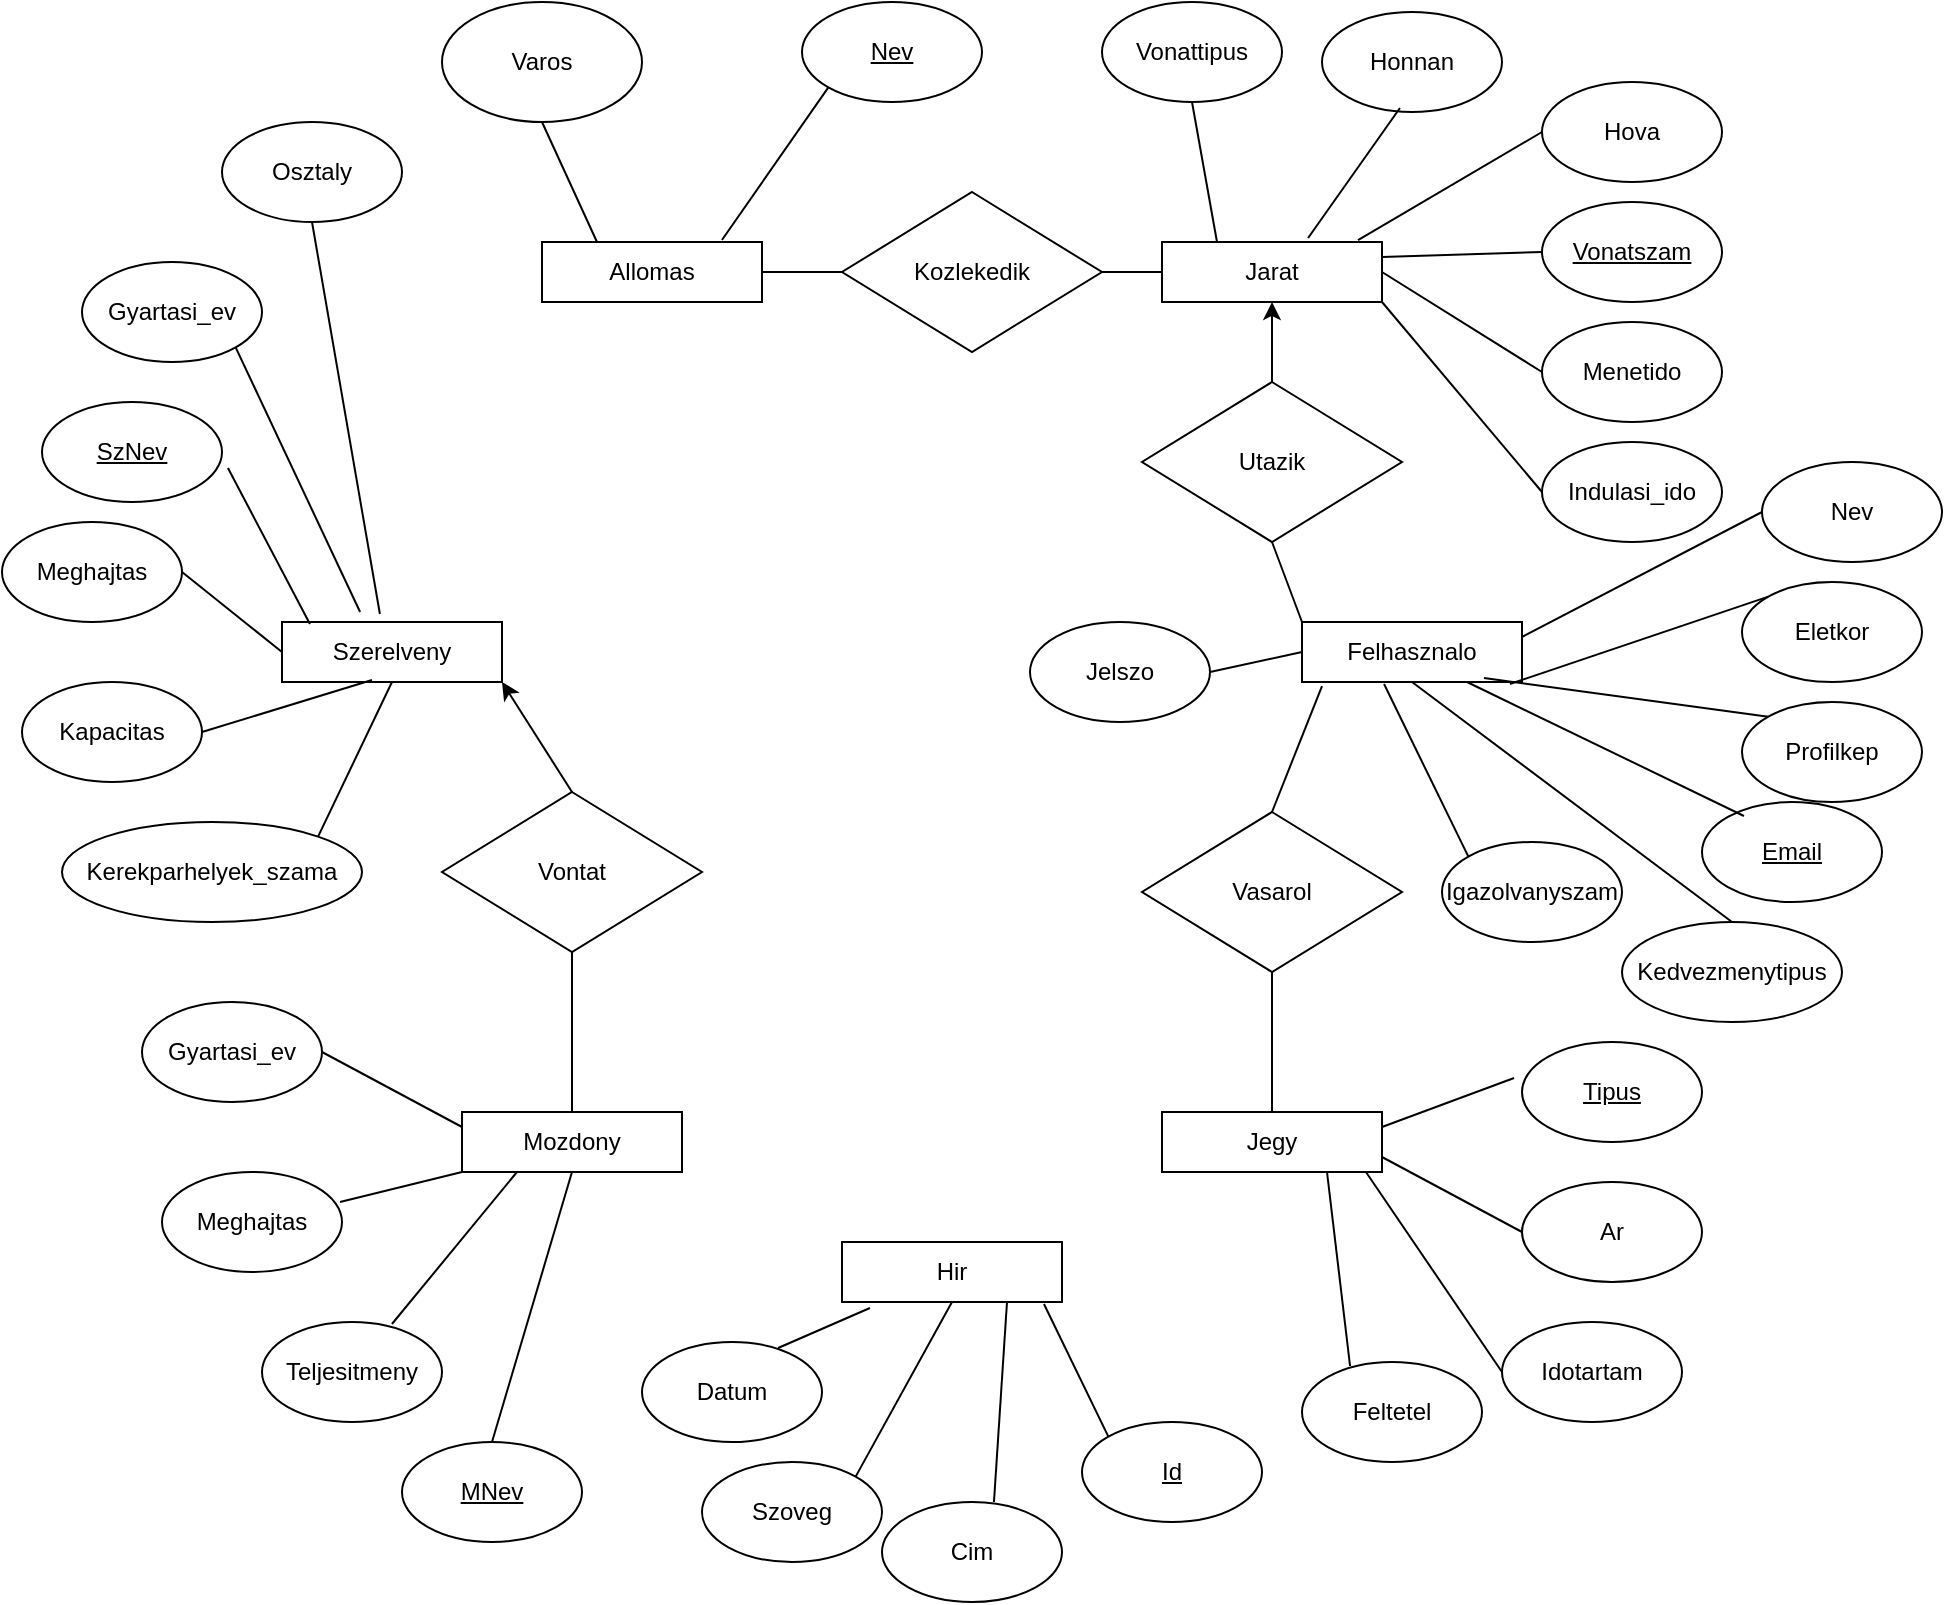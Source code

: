 <mxfile version="22.1.2" type="device">
  <diagram name="1 oldal" id="36wSKTNMPmUcTjD_YmkS">
    <mxGraphModel dx="1745" dy="584" grid="1" gridSize="10" guides="1" tooltips="1" connect="1" arrows="1" fold="1" page="1" pageScale="1" pageWidth="827" pageHeight="1169" math="0" shadow="0">
      <root>
        <mxCell id="0" />
        <mxCell id="1" parent="0" />
        <mxCell id="YrC1Zh7UfG_3kBupLFQ--1" value="Allomas" style="rounded=0;whiteSpace=wrap;html=1;" parent="1" vertex="1">
          <mxGeometry x="170" y="150" width="110" height="30" as="geometry" />
        </mxCell>
        <mxCell id="YrC1Zh7UfG_3kBupLFQ--2" value="Varos" style="ellipse;whiteSpace=wrap;html=1;" parent="1" vertex="1">
          <mxGeometry x="120" y="30" width="100" height="60" as="geometry" />
        </mxCell>
        <mxCell id="YrC1Zh7UfG_3kBupLFQ--3" value="Nev" style="ellipse;whiteSpace=wrap;html=1;fontStyle=4" parent="1" vertex="1">
          <mxGeometry x="300" y="30" width="90" height="50" as="geometry" />
        </mxCell>
        <mxCell id="YrC1Zh7UfG_3kBupLFQ--4" value="" style="endArrow=none;html=1;rounded=0;entryX=0.5;entryY=1;entryDx=0;entryDy=0;exitX=0.25;exitY=0;exitDx=0;exitDy=0;" parent="1" source="YrC1Zh7UfG_3kBupLFQ--1" target="YrC1Zh7UfG_3kBupLFQ--2" edge="1">
          <mxGeometry width="50" height="50" relative="1" as="geometry">
            <mxPoint x="560" y="450" as="sourcePoint" />
            <mxPoint x="610" y="400" as="targetPoint" />
          </mxGeometry>
        </mxCell>
        <mxCell id="YrC1Zh7UfG_3kBupLFQ--5" value="" style="endArrow=none;html=1;rounded=0;exitX=0.818;exitY=-0.033;exitDx=0;exitDy=0;exitPerimeter=0;entryX=0;entryY=1;entryDx=0;entryDy=0;" parent="1" source="YrC1Zh7UfG_3kBupLFQ--1" target="YrC1Zh7UfG_3kBupLFQ--3" edge="1">
          <mxGeometry width="50" height="50" relative="1" as="geometry">
            <mxPoint x="560" y="450" as="sourcePoint" />
            <mxPoint x="610" y="400" as="targetPoint" />
          </mxGeometry>
        </mxCell>
        <mxCell id="YrC1Zh7UfG_3kBupLFQ--6" value="Jarat" style="rounded=0;whiteSpace=wrap;html=1;" parent="1" vertex="1">
          <mxGeometry x="480" y="150" width="110" height="30" as="geometry" />
        </mxCell>
        <mxCell id="YrC1Zh7UfG_3kBupLFQ--7" value="Honnan" style="ellipse;whiteSpace=wrap;html=1;fontStyle=0" parent="1" vertex="1">
          <mxGeometry x="560" y="35" width="90" height="50" as="geometry" />
        </mxCell>
        <mxCell id="YrC1Zh7UfG_3kBupLFQ--8" value="Hova" style="ellipse;whiteSpace=wrap;html=1;fontStyle=0" parent="1" vertex="1">
          <mxGeometry x="670" y="70" width="90" height="50" as="geometry" />
        </mxCell>
        <mxCell id="YrC1Zh7UfG_3kBupLFQ--9" value="Vonatszam" style="ellipse;whiteSpace=wrap;html=1;fontStyle=4" parent="1" vertex="1">
          <mxGeometry x="670" y="130" width="90" height="50" as="geometry" />
        </mxCell>
        <mxCell id="YrC1Zh7UfG_3kBupLFQ--10" value="Indulasi_ido" style="ellipse;whiteSpace=wrap;html=1;fontStyle=0" parent="1" vertex="1">
          <mxGeometry x="670" y="250" width="90" height="50" as="geometry" />
        </mxCell>
        <mxCell id="YrC1Zh7UfG_3kBupLFQ--11" value="Menetido" style="ellipse;whiteSpace=wrap;html=1;" parent="1" vertex="1">
          <mxGeometry x="670" y="190" width="90" height="50" as="geometry" />
        </mxCell>
        <mxCell id="YrC1Zh7UfG_3kBupLFQ--12" value="Vonattipus" style="ellipse;whiteSpace=wrap;html=1;" parent="1" vertex="1">
          <mxGeometry x="450" y="30" width="90" height="50" as="geometry" />
        </mxCell>
        <mxCell id="YrC1Zh7UfG_3kBupLFQ--13" value="" style="endArrow=none;html=1;rounded=0;entryX=0.5;entryY=1;entryDx=0;entryDy=0;exitX=0.25;exitY=0;exitDx=0;exitDy=0;" parent="1" source="YrC1Zh7UfG_3kBupLFQ--6" target="YrC1Zh7UfG_3kBupLFQ--12" edge="1">
          <mxGeometry width="50" height="50" relative="1" as="geometry">
            <mxPoint x="560" y="450" as="sourcePoint" />
            <mxPoint x="610" y="400" as="targetPoint" />
          </mxGeometry>
        </mxCell>
        <mxCell id="YrC1Zh7UfG_3kBupLFQ--14" value="" style="endArrow=none;html=1;rounded=0;entryX=0.433;entryY=0.96;entryDx=0;entryDy=0;entryPerimeter=0;exitX=0.664;exitY=-0.067;exitDx=0;exitDy=0;exitPerimeter=0;" parent="1" source="YrC1Zh7UfG_3kBupLFQ--6" target="YrC1Zh7UfG_3kBupLFQ--7" edge="1">
          <mxGeometry width="50" height="50" relative="1" as="geometry">
            <mxPoint x="560" y="450" as="sourcePoint" />
            <mxPoint x="610" y="400" as="targetPoint" />
          </mxGeometry>
        </mxCell>
        <mxCell id="YrC1Zh7UfG_3kBupLFQ--15" value="" style="endArrow=none;html=1;rounded=0;entryX=0;entryY=0.5;entryDx=0;entryDy=0;exitX=0.891;exitY=-0.033;exitDx=0;exitDy=0;exitPerimeter=0;" parent="1" source="YrC1Zh7UfG_3kBupLFQ--6" target="YrC1Zh7UfG_3kBupLFQ--8" edge="1">
          <mxGeometry width="50" height="50" relative="1" as="geometry">
            <mxPoint x="560" y="450" as="sourcePoint" />
            <mxPoint x="610" y="400" as="targetPoint" />
          </mxGeometry>
        </mxCell>
        <mxCell id="YrC1Zh7UfG_3kBupLFQ--16" value="" style="endArrow=none;html=1;rounded=0;entryX=0;entryY=0.5;entryDx=0;entryDy=0;exitX=1;exitY=0.25;exitDx=0;exitDy=0;" parent="1" source="YrC1Zh7UfG_3kBupLFQ--6" target="YrC1Zh7UfG_3kBupLFQ--9" edge="1">
          <mxGeometry width="50" height="50" relative="1" as="geometry">
            <mxPoint x="560" y="450" as="sourcePoint" />
            <mxPoint x="610" y="400" as="targetPoint" />
          </mxGeometry>
        </mxCell>
        <mxCell id="YrC1Zh7UfG_3kBupLFQ--17" value="" style="endArrow=none;html=1;rounded=0;entryX=0;entryY=0.5;entryDx=0;entryDy=0;exitX=1;exitY=0.5;exitDx=0;exitDy=0;" parent="1" source="YrC1Zh7UfG_3kBupLFQ--6" target="YrC1Zh7UfG_3kBupLFQ--11" edge="1">
          <mxGeometry width="50" height="50" relative="1" as="geometry">
            <mxPoint x="560" y="450" as="sourcePoint" />
            <mxPoint x="610" y="400" as="targetPoint" />
          </mxGeometry>
        </mxCell>
        <mxCell id="YrC1Zh7UfG_3kBupLFQ--18" value="" style="endArrow=none;html=1;rounded=0;entryX=0;entryY=0.5;entryDx=0;entryDy=0;exitX=1;exitY=1;exitDx=0;exitDy=0;" parent="1" source="YrC1Zh7UfG_3kBupLFQ--6" target="YrC1Zh7UfG_3kBupLFQ--10" edge="1">
          <mxGeometry width="50" height="50" relative="1" as="geometry">
            <mxPoint x="560" y="450" as="sourcePoint" />
            <mxPoint x="610" y="400" as="targetPoint" />
          </mxGeometry>
        </mxCell>
        <mxCell id="YrC1Zh7UfG_3kBupLFQ--19" value="Felhasznalo" style="rounded=0;whiteSpace=wrap;html=1;" parent="1" vertex="1">
          <mxGeometry x="550" y="340" width="110" height="30" as="geometry" />
        </mxCell>
        <mxCell id="YrC1Zh7UfG_3kBupLFQ--20" value="Nev" style="ellipse;whiteSpace=wrap;html=1;" parent="1" vertex="1">
          <mxGeometry x="780" y="260" width="90" height="50" as="geometry" />
        </mxCell>
        <mxCell id="YrC1Zh7UfG_3kBupLFQ--21" value="Eletkor" style="ellipse;whiteSpace=wrap;html=1;" parent="1" vertex="1">
          <mxGeometry x="770" y="320" width="90" height="50" as="geometry" />
        </mxCell>
        <mxCell id="YrC1Zh7UfG_3kBupLFQ--22" value="Email" style="ellipse;whiteSpace=wrap;html=1;fontStyle=4" parent="1" vertex="1">
          <mxGeometry x="750" y="430" width="90" height="50" as="geometry" />
        </mxCell>
        <mxCell id="YrC1Zh7UfG_3kBupLFQ--23" value="Kedvezmenytipus" style="ellipse;whiteSpace=wrap;html=1;" parent="1" vertex="1">
          <mxGeometry x="710" y="490" width="110" height="50" as="geometry" />
        </mxCell>
        <mxCell id="YrC1Zh7UfG_3kBupLFQ--24" value="Igazolvanyszam" style="ellipse;whiteSpace=wrap;html=1;" parent="1" vertex="1">
          <mxGeometry x="620" y="450" width="90" height="50" as="geometry" />
        </mxCell>
        <mxCell id="YrC1Zh7UfG_3kBupLFQ--25" value="Profilkep" style="ellipse;whiteSpace=wrap;html=1;" parent="1" vertex="1">
          <mxGeometry x="770" y="380" width="90" height="50" as="geometry" />
        </mxCell>
        <mxCell id="YrC1Zh7UfG_3kBupLFQ--26" value="" style="endArrow=none;html=1;rounded=0;entryX=0;entryY=0.5;entryDx=0;entryDy=0;exitX=1;exitY=0.25;exitDx=0;exitDy=0;" parent="1" source="YrC1Zh7UfG_3kBupLFQ--19" target="YrC1Zh7UfG_3kBupLFQ--20" edge="1">
          <mxGeometry width="50" height="50" relative="1" as="geometry">
            <mxPoint x="560" y="450" as="sourcePoint" />
            <mxPoint x="610" y="400" as="targetPoint" />
          </mxGeometry>
        </mxCell>
        <mxCell id="YrC1Zh7UfG_3kBupLFQ--27" value="" style="endArrow=none;html=1;rounded=0;entryX=0;entryY=0;entryDx=0;entryDy=0;exitX=0.945;exitY=1.033;exitDx=0;exitDy=0;exitPerimeter=0;" parent="1" source="YrC1Zh7UfG_3kBupLFQ--19" target="YrC1Zh7UfG_3kBupLFQ--21" edge="1">
          <mxGeometry width="50" height="50" relative="1" as="geometry">
            <mxPoint x="560" y="450" as="sourcePoint" />
            <mxPoint x="610" y="400" as="targetPoint" />
          </mxGeometry>
        </mxCell>
        <mxCell id="YrC1Zh7UfG_3kBupLFQ--28" value="" style="endArrow=none;html=1;rounded=0;entryX=0;entryY=0;entryDx=0;entryDy=0;exitX=0.827;exitY=0.933;exitDx=0;exitDy=0;exitPerimeter=0;" parent="1" source="YrC1Zh7UfG_3kBupLFQ--19" target="YrC1Zh7UfG_3kBupLFQ--25" edge="1">
          <mxGeometry width="50" height="50" relative="1" as="geometry">
            <mxPoint x="560" y="450" as="sourcePoint" />
            <mxPoint x="610" y="400" as="targetPoint" />
          </mxGeometry>
        </mxCell>
        <mxCell id="YrC1Zh7UfG_3kBupLFQ--29" value="" style="endArrow=none;html=1;rounded=0;entryX=0.233;entryY=0.14;entryDx=0;entryDy=0;entryPerimeter=0;exitX=0.75;exitY=1;exitDx=0;exitDy=0;" parent="1" source="YrC1Zh7UfG_3kBupLFQ--19" target="YrC1Zh7UfG_3kBupLFQ--22" edge="1">
          <mxGeometry width="50" height="50" relative="1" as="geometry">
            <mxPoint x="560" y="450" as="sourcePoint" />
            <mxPoint x="610" y="400" as="targetPoint" />
          </mxGeometry>
        </mxCell>
        <mxCell id="YrC1Zh7UfG_3kBupLFQ--30" value="" style="endArrow=none;html=1;rounded=0;exitX=0.5;exitY=0;exitDx=0;exitDy=0;entryX=0.5;entryY=1;entryDx=0;entryDy=0;" parent="1" source="YrC1Zh7UfG_3kBupLFQ--23" target="YrC1Zh7UfG_3kBupLFQ--19" edge="1">
          <mxGeometry width="50" height="50" relative="1" as="geometry">
            <mxPoint x="560" y="450" as="sourcePoint" />
            <mxPoint x="610" y="400" as="targetPoint" />
          </mxGeometry>
        </mxCell>
        <mxCell id="YrC1Zh7UfG_3kBupLFQ--31" value="" style="endArrow=none;html=1;rounded=0;entryX=0.373;entryY=1.033;entryDx=0;entryDy=0;entryPerimeter=0;exitX=0;exitY=0;exitDx=0;exitDy=0;" parent="1" source="YrC1Zh7UfG_3kBupLFQ--24" target="YrC1Zh7UfG_3kBupLFQ--19" edge="1">
          <mxGeometry width="50" height="50" relative="1" as="geometry">
            <mxPoint x="640" y="447" as="sourcePoint" />
            <mxPoint x="610" y="400" as="targetPoint" />
          </mxGeometry>
        </mxCell>
        <mxCell id="YrC1Zh7UfG_3kBupLFQ--33" value="Jegy" style="rounded=0;whiteSpace=wrap;html=1;" parent="1" vertex="1">
          <mxGeometry x="480" y="585" width="110" height="30" as="geometry" />
        </mxCell>
        <mxCell id="YrC1Zh7UfG_3kBupLFQ--35" value="Tipus" style="ellipse;whiteSpace=wrap;html=1;fontStyle=4" parent="1" vertex="1">
          <mxGeometry x="660" y="550" width="90" height="50" as="geometry" />
        </mxCell>
        <mxCell id="YrC1Zh7UfG_3kBupLFQ--36" value="Ar" style="ellipse;whiteSpace=wrap;html=1;" parent="1" vertex="1">
          <mxGeometry x="660" y="620" width="90" height="50" as="geometry" />
        </mxCell>
        <mxCell id="YrC1Zh7UfG_3kBupLFQ--37" value="Feltetel" style="ellipse;whiteSpace=wrap;html=1;" parent="1" vertex="1">
          <mxGeometry x="550" y="710" width="90" height="50" as="geometry" />
        </mxCell>
        <mxCell id="YrC1Zh7UfG_3kBupLFQ--38" value="Idotartam" style="ellipse;whiteSpace=wrap;html=1;" parent="1" vertex="1">
          <mxGeometry x="650" y="690" width="90" height="50" as="geometry" />
        </mxCell>
        <mxCell id="YrC1Zh7UfG_3kBupLFQ--39" value="" style="endArrow=none;html=1;rounded=0;entryX=-0.044;entryY=0.36;entryDx=0;entryDy=0;entryPerimeter=0;exitX=1;exitY=0.25;exitDx=0;exitDy=0;" parent="1" source="YrC1Zh7UfG_3kBupLFQ--33" target="YrC1Zh7UfG_3kBupLFQ--35" edge="1">
          <mxGeometry width="50" height="50" relative="1" as="geometry">
            <mxPoint x="560" y="450" as="sourcePoint" />
            <mxPoint x="610" y="400" as="targetPoint" />
          </mxGeometry>
        </mxCell>
        <mxCell id="YrC1Zh7UfG_3kBupLFQ--40" value="" style="endArrow=none;html=1;rounded=0;entryX=0;entryY=0.5;entryDx=0;entryDy=0;exitX=1;exitY=0.75;exitDx=0;exitDy=0;" parent="1" source="YrC1Zh7UfG_3kBupLFQ--33" target="YrC1Zh7UfG_3kBupLFQ--36" edge="1">
          <mxGeometry width="50" height="50" relative="1" as="geometry">
            <mxPoint x="560" y="450" as="sourcePoint" />
            <mxPoint x="610" y="400" as="targetPoint" />
          </mxGeometry>
        </mxCell>
        <mxCell id="YrC1Zh7UfG_3kBupLFQ--41" value="" style="endArrow=none;html=1;rounded=0;entryX=0;entryY=0.5;entryDx=0;entryDy=0;exitX=0.927;exitY=1;exitDx=0;exitDy=0;exitPerimeter=0;" parent="1" source="YrC1Zh7UfG_3kBupLFQ--33" target="YrC1Zh7UfG_3kBupLFQ--38" edge="1">
          <mxGeometry width="50" height="50" relative="1" as="geometry">
            <mxPoint x="560" y="450" as="sourcePoint" />
            <mxPoint x="610" y="400" as="targetPoint" />
          </mxGeometry>
        </mxCell>
        <mxCell id="YrC1Zh7UfG_3kBupLFQ--42" value="" style="endArrow=none;html=1;rounded=0;entryX=0.267;entryY=0.04;entryDx=0;entryDy=0;entryPerimeter=0;exitX=0.75;exitY=1;exitDx=0;exitDy=0;" parent="1" source="YrC1Zh7UfG_3kBupLFQ--33" target="YrC1Zh7UfG_3kBupLFQ--37" edge="1">
          <mxGeometry width="50" height="50" relative="1" as="geometry">
            <mxPoint x="560" y="450" as="sourcePoint" />
            <mxPoint x="610" y="400" as="targetPoint" />
          </mxGeometry>
        </mxCell>
        <mxCell id="YrC1Zh7UfG_3kBupLFQ--43" value="Hir" style="rounded=0;whiteSpace=wrap;html=1;" parent="1" vertex="1">
          <mxGeometry x="320" y="650" width="110" height="30" as="geometry" />
        </mxCell>
        <mxCell id="YrC1Zh7UfG_3kBupLFQ--44" value="Cim" style="ellipse;whiteSpace=wrap;html=1;" parent="1" vertex="1">
          <mxGeometry x="340" y="780" width="90" height="50" as="geometry" />
        </mxCell>
        <mxCell id="YrC1Zh7UfG_3kBupLFQ--45" value="Szoveg" style="ellipse;whiteSpace=wrap;html=1;" parent="1" vertex="1">
          <mxGeometry x="250" y="760" width="90" height="50" as="geometry" />
        </mxCell>
        <mxCell id="YrC1Zh7UfG_3kBupLFQ--46" value="Datum" style="ellipse;whiteSpace=wrap;html=1;" parent="1" vertex="1">
          <mxGeometry x="220" y="700" width="90" height="50" as="geometry" />
        </mxCell>
        <mxCell id="YrC1Zh7UfG_3kBupLFQ--47" value="Id" style="ellipse;whiteSpace=wrap;html=1;fontStyle=4" parent="1" vertex="1">
          <mxGeometry x="440" y="740" width="90" height="50" as="geometry" />
        </mxCell>
        <mxCell id="YrC1Zh7UfG_3kBupLFQ--48" value="" style="endArrow=none;html=1;rounded=0;exitX=0.756;exitY=0.06;exitDx=0;exitDy=0;exitPerimeter=0;entryX=0.127;entryY=1.1;entryDx=0;entryDy=0;entryPerimeter=0;" parent="1" source="YrC1Zh7UfG_3kBupLFQ--46" target="YrC1Zh7UfG_3kBupLFQ--43" edge="1">
          <mxGeometry width="50" height="50" relative="1" as="geometry">
            <mxPoint x="560" y="550" as="sourcePoint" />
            <mxPoint x="610" y="500" as="targetPoint" />
          </mxGeometry>
        </mxCell>
        <mxCell id="YrC1Zh7UfG_3kBupLFQ--49" value="" style="endArrow=none;html=1;rounded=0;exitX=1;exitY=0;exitDx=0;exitDy=0;entryX=0.5;entryY=1;entryDx=0;entryDy=0;" parent="1" source="YrC1Zh7UfG_3kBupLFQ--45" target="YrC1Zh7UfG_3kBupLFQ--43" edge="1">
          <mxGeometry width="50" height="50" relative="1" as="geometry">
            <mxPoint x="560" y="550" as="sourcePoint" />
            <mxPoint x="610" y="500" as="targetPoint" />
          </mxGeometry>
        </mxCell>
        <mxCell id="YrC1Zh7UfG_3kBupLFQ--50" value="" style="endArrow=none;html=1;rounded=0;exitX=0.622;exitY=0;exitDx=0;exitDy=0;exitPerimeter=0;entryX=0.75;entryY=1;entryDx=0;entryDy=0;" parent="1" source="YrC1Zh7UfG_3kBupLFQ--44" target="YrC1Zh7UfG_3kBupLFQ--43" edge="1">
          <mxGeometry width="50" height="50" relative="1" as="geometry">
            <mxPoint x="560" y="550" as="sourcePoint" />
            <mxPoint x="610" y="500" as="targetPoint" />
          </mxGeometry>
        </mxCell>
        <mxCell id="YrC1Zh7UfG_3kBupLFQ--51" value="" style="endArrow=none;html=1;rounded=0;exitX=0;exitY=0;exitDx=0;exitDy=0;entryX=0.918;entryY=1.033;entryDx=0;entryDy=0;entryPerimeter=0;" parent="1" source="YrC1Zh7UfG_3kBupLFQ--47" target="YrC1Zh7UfG_3kBupLFQ--43" edge="1">
          <mxGeometry width="50" height="50" relative="1" as="geometry">
            <mxPoint x="560" y="550" as="sourcePoint" />
            <mxPoint x="610" y="500" as="targetPoint" />
          </mxGeometry>
        </mxCell>
        <mxCell id="YrC1Zh7UfG_3kBupLFQ--53" value="Mozdony" style="rounded=0;whiteSpace=wrap;html=1;" parent="1" vertex="1">
          <mxGeometry x="130" y="585" width="110" height="30" as="geometry" />
        </mxCell>
        <mxCell id="YrC1Zh7UfG_3kBupLFQ--55" value="Gyartasi_ev" style="ellipse;whiteSpace=wrap;html=1;" parent="1" vertex="1">
          <mxGeometry x="-30" y="530" width="90" height="50" as="geometry" />
        </mxCell>
        <mxCell id="YrC1Zh7UfG_3kBupLFQ--56" value="Meghajtas" style="ellipse;whiteSpace=wrap;html=1;" parent="1" vertex="1">
          <mxGeometry x="-20" y="615" width="90" height="50" as="geometry" />
        </mxCell>
        <mxCell id="YrC1Zh7UfG_3kBupLFQ--57" value="Teljesitmeny" style="ellipse;whiteSpace=wrap;html=1;" parent="1" vertex="1">
          <mxGeometry x="30" y="690" width="90" height="50" as="geometry" />
        </mxCell>
        <mxCell id="YrC1Zh7UfG_3kBupLFQ--58" value="MNev" style="ellipse;whiteSpace=wrap;html=1;fontStyle=4" parent="1" vertex="1">
          <mxGeometry x="100" y="750" width="90" height="50" as="geometry" />
        </mxCell>
        <mxCell id="YrC1Zh7UfG_3kBupLFQ--59" value="" style="endArrow=none;html=1;rounded=0;exitX=0.5;exitY=0;exitDx=0;exitDy=0;entryX=0.5;entryY=1;entryDx=0;entryDy=0;" parent="1" source="YrC1Zh7UfG_3kBupLFQ--58" target="YrC1Zh7UfG_3kBupLFQ--53" edge="1">
          <mxGeometry width="50" height="50" relative="1" as="geometry">
            <mxPoint x="560" y="550" as="sourcePoint" />
            <mxPoint x="610" y="500" as="targetPoint" />
          </mxGeometry>
        </mxCell>
        <mxCell id="YrC1Zh7UfG_3kBupLFQ--60" value="" style="endArrow=none;html=1;rounded=0;exitX=0.722;exitY=0.02;exitDx=0;exitDy=0;exitPerimeter=0;entryX=0.25;entryY=1;entryDx=0;entryDy=0;" parent="1" source="YrC1Zh7UfG_3kBupLFQ--57" target="YrC1Zh7UfG_3kBupLFQ--53" edge="1">
          <mxGeometry width="50" height="50" relative="1" as="geometry">
            <mxPoint x="560" y="550" as="sourcePoint" />
            <mxPoint x="610" y="500" as="targetPoint" />
          </mxGeometry>
        </mxCell>
        <mxCell id="YrC1Zh7UfG_3kBupLFQ--61" value="" style="endArrow=none;html=1;rounded=0;exitX=0.989;exitY=0.3;exitDx=0;exitDy=0;exitPerimeter=0;entryX=0;entryY=1;entryDx=0;entryDy=0;" parent="1" source="YrC1Zh7UfG_3kBupLFQ--56" target="YrC1Zh7UfG_3kBupLFQ--53" edge="1">
          <mxGeometry width="50" height="50" relative="1" as="geometry">
            <mxPoint x="560" y="550" as="sourcePoint" />
            <mxPoint x="610" y="500" as="targetPoint" />
          </mxGeometry>
        </mxCell>
        <mxCell id="YrC1Zh7UfG_3kBupLFQ--62" value="" style="endArrow=none;html=1;rounded=0;exitX=1;exitY=0.5;exitDx=0;exitDy=0;entryX=0;entryY=0.25;entryDx=0;entryDy=0;" parent="1" source="YrC1Zh7UfG_3kBupLFQ--55" target="YrC1Zh7UfG_3kBupLFQ--53" edge="1">
          <mxGeometry width="50" height="50" relative="1" as="geometry">
            <mxPoint x="560" y="550" as="sourcePoint" />
            <mxPoint x="610" y="500" as="targetPoint" />
          </mxGeometry>
        </mxCell>
        <mxCell id="YrC1Zh7UfG_3kBupLFQ--63" value="Szerelveny" style="rounded=0;whiteSpace=wrap;html=1;" parent="1" vertex="1">
          <mxGeometry x="40" y="340" width="110" height="30" as="geometry" />
        </mxCell>
        <mxCell id="YrC1Zh7UfG_3kBupLFQ--64" value="Gyartasi_ev" style="ellipse;whiteSpace=wrap;html=1;" parent="1" vertex="1">
          <mxGeometry x="-60" y="160" width="90" height="50" as="geometry" />
        </mxCell>
        <mxCell id="YrC1Zh7UfG_3kBupLFQ--65" value="SzNev" style="ellipse;whiteSpace=wrap;html=1;fontStyle=4" parent="1" vertex="1">
          <mxGeometry x="-80" y="230" width="90" height="50" as="geometry" />
        </mxCell>
        <mxCell id="YrC1Zh7UfG_3kBupLFQ--66" value="Meghajtas" style="ellipse;whiteSpace=wrap;html=1;" parent="1" vertex="1">
          <mxGeometry x="-100" y="290" width="90" height="50" as="geometry" />
        </mxCell>
        <mxCell id="YrC1Zh7UfG_3kBupLFQ--67" value="Kapacitas" style="ellipse;whiteSpace=wrap;html=1;" parent="1" vertex="1">
          <mxGeometry x="-90" y="370" width="90" height="50" as="geometry" />
        </mxCell>
        <mxCell id="YrC1Zh7UfG_3kBupLFQ--68" value="Kerekparhelyek_szama" style="ellipse;whiteSpace=wrap;html=1;" parent="1" vertex="1">
          <mxGeometry x="-70" y="440" width="150" height="50" as="geometry" />
        </mxCell>
        <mxCell id="YrC1Zh7UfG_3kBupLFQ--69" value="Osztaly" style="ellipse;whiteSpace=wrap;html=1;" parent="1" vertex="1">
          <mxGeometry x="10" y="90" width="90" height="50" as="geometry" />
        </mxCell>
        <mxCell id="YrC1Zh7UfG_3kBupLFQ--70" value="" style="endArrow=none;html=1;rounded=0;exitX=1;exitY=0;exitDx=0;exitDy=0;entryX=0.5;entryY=1;entryDx=0;entryDy=0;" parent="1" source="YrC1Zh7UfG_3kBupLFQ--68" target="YrC1Zh7UfG_3kBupLFQ--63" edge="1">
          <mxGeometry width="50" height="50" relative="1" as="geometry">
            <mxPoint x="580" y="460" as="sourcePoint" />
            <mxPoint x="630" y="410" as="targetPoint" />
          </mxGeometry>
        </mxCell>
        <mxCell id="YrC1Zh7UfG_3kBupLFQ--71" value="" style="endArrow=none;html=1;rounded=0;exitX=1;exitY=0.5;exitDx=0;exitDy=0;entryX=0.409;entryY=0.967;entryDx=0;entryDy=0;entryPerimeter=0;" parent="1" source="YrC1Zh7UfG_3kBupLFQ--67" target="YrC1Zh7UfG_3kBupLFQ--63" edge="1">
          <mxGeometry width="50" height="50" relative="1" as="geometry">
            <mxPoint x="580" y="460" as="sourcePoint" />
            <mxPoint x="630" y="410" as="targetPoint" />
          </mxGeometry>
        </mxCell>
        <mxCell id="YrC1Zh7UfG_3kBupLFQ--72" value="" style="endArrow=none;html=1;rounded=0;exitX=1;exitY=0.5;exitDx=0;exitDy=0;entryX=0;entryY=0.5;entryDx=0;entryDy=0;" parent="1" source="YrC1Zh7UfG_3kBupLFQ--66" target="YrC1Zh7UfG_3kBupLFQ--63" edge="1">
          <mxGeometry width="50" height="50" relative="1" as="geometry">
            <mxPoint x="580" y="460" as="sourcePoint" />
            <mxPoint x="630" y="410" as="targetPoint" />
          </mxGeometry>
        </mxCell>
        <mxCell id="YrC1Zh7UfG_3kBupLFQ--73" value="" style="endArrow=none;html=1;rounded=0;exitX=1.033;exitY=0.66;exitDx=0;exitDy=0;exitPerimeter=0;entryX=0.127;entryY=0.033;entryDx=0;entryDy=0;entryPerimeter=0;" parent="1" source="YrC1Zh7UfG_3kBupLFQ--65" target="YrC1Zh7UfG_3kBupLFQ--63" edge="1">
          <mxGeometry width="50" height="50" relative="1" as="geometry">
            <mxPoint x="580" y="460" as="sourcePoint" />
            <mxPoint x="630" y="410" as="targetPoint" />
          </mxGeometry>
        </mxCell>
        <mxCell id="YrC1Zh7UfG_3kBupLFQ--74" value="" style="endArrow=none;html=1;rounded=0;exitX=1;exitY=1;exitDx=0;exitDy=0;entryX=0.355;entryY=-0.167;entryDx=0;entryDy=0;entryPerimeter=0;" parent="1" source="YrC1Zh7UfG_3kBupLFQ--64" target="YrC1Zh7UfG_3kBupLFQ--63" edge="1">
          <mxGeometry width="50" height="50" relative="1" as="geometry">
            <mxPoint x="580" y="460" as="sourcePoint" />
            <mxPoint x="630" y="410" as="targetPoint" />
          </mxGeometry>
        </mxCell>
        <mxCell id="YrC1Zh7UfG_3kBupLFQ--75" value="" style="endArrow=none;html=1;rounded=0;exitX=0.5;exitY=1;exitDx=0;exitDy=0;entryX=0.445;entryY=-0.133;entryDx=0;entryDy=0;entryPerimeter=0;" parent="1" source="YrC1Zh7UfG_3kBupLFQ--69" target="YrC1Zh7UfG_3kBupLFQ--63" edge="1">
          <mxGeometry width="50" height="50" relative="1" as="geometry">
            <mxPoint x="580" y="460" as="sourcePoint" />
            <mxPoint x="630" y="410" as="targetPoint" />
          </mxGeometry>
        </mxCell>
        <mxCell id="YrC1Zh7UfG_3kBupLFQ--76" value="Vasarol" style="rhombus;whiteSpace=wrap;html=1;" parent="1" vertex="1">
          <mxGeometry x="470" y="435" width="130" height="80" as="geometry" />
        </mxCell>
        <mxCell id="YrC1Zh7UfG_3kBupLFQ--77" value="" style="endArrow=none;html=1;rounded=0;entryX=0.5;entryY=0;entryDx=0;entryDy=0;exitX=0.5;exitY=1;exitDx=0;exitDy=0;endFill=0;" parent="1" source="YrC1Zh7UfG_3kBupLFQ--76" target="YrC1Zh7UfG_3kBupLFQ--33" edge="1">
          <mxGeometry width="50" height="50" relative="1" as="geometry">
            <mxPoint x="580" y="460" as="sourcePoint" />
            <mxPoint x="630" y="410" as="targetPoint" />
          </mxGeometry>
        </mxCell>
        <mxCell id="YrC1Zh7UfG_3kBupLFQ--78" value="" style="endArrow=none;html=1;rounded=0;entryX=0.091;entryY=1.067;entryDx=0;entryDy=0;exitX=0.5;exitY=0;exitDx=0;exitDy=0;endFill=0;entryPerimeter=0;" parent="1" source="YrC1Zh7UfG_3kBupLFQ--76" target="YrC1Zh7UfG_3kBupLFQ--19" edge="1">
          <mxGeometry width="50" height="50" relative="1" as="geometry">
            <mxPoint x="580" y="460" as="sourcePoint" />
            <mxPoint x="630" y="410" as="targetPoint" />
          </mxGeometry>
        </mxCell>
        <mxCell id="YrC1Zh7UfG_3kBupLFQ--79" value="Utazik" style="rhombus;whiteSpace=wrap;html=1;" parent="1" vertex="1">
          <mxGeometry x="470" y="220" width="130" height="80" as="geometry" />
        </mxCell>
        <mxCell id="YrC1Zh7UfG_3kBupLFQ--80" value="" style="endArrow=none;html=1;rounded=0;entryX=0.5;entryY=1;entryDx=0;entryDy=0;exitX=0;exitY=0;exitDx=0;exitDy=0;" parent="1" source="YrC1Zh7UfG_3kBupLFQ--19" target="YrC1Zh7UfG_3kBupLFQ--79" edge="1">
          <mxGeometry width="50" height="50" relative="1" as="geometry">
            <mxPoint x="580" y="460" as="sourcePoint" />
            <mxPoint x="630" y="410" as="targetPoint" />
          </mxGeometry>
        </mxCell>
        <mxCell id="YrC1Zh7UfG_3kBupLFQ--81" value="" style="endArrow=classic;html=1;rounded=0;entryX=0.5;entryY=1;entryDx=0;entryDy=0;exitX=0.5;exitY=0;exitDx=0;exitDy=0;" parent="1" source="YrC1Zh7UfG_3kBupLFQ--79" target="YrC1Zh7UfG_3kBupLFQ--6" edge="1">
          <mxGeometry width="50" height="50" relative="1" as="geometry">
            <mxPoint x="580" y="460" as="sourcePoint" />
            <mxPoint x="630" y="410" as="targetPoint" />
          </mxGeometry>
        </mxCell>
        <mxCell id="YrC1Zh7UfG_3kBupLFQ--82" value="Kozlekedik" style="rhombus;whiteSpace=wrap;html=1;" parent="1" vertex="1">
          <mxGeometry x="320" y="125" width="130" height="80" as="geometry" />
        </mxCell>
        <mxCell id="YrC1Zh7UfG_3kBupLFQ--83" value="" style="endArrow=none;html=1;rounded=0;entryX=0;entryY=0.5;entryDx=0;entryDy=0;exitX=1;exitY=0.5;exitDx=0;exitDy=0;" parent="1" source="YrC1Zh7UfG_3kBupLFQ--82" target="YrC1Zh7UfG_3kBupLFQ--6" edge="1">
          <mxGeometry width="50" height="50" relative="1" as="geometry">
            <mxPoint x="270" y="300" as="sourcePoint" />
            <mxPoint x="320" y="250" as="targetPoint" />
          </mxGeometry>
        </mxCell>
        <mxCell id="YrC1Zh7UfG_3kBupLFQ--84" value="" style="endArrow=none;html=1;rounded=0;entryX=0;entryY=0.5;entryDx=0;entryDy=0;exitX=1;exitY=0.5;exitDx=0;exitDy=0;" parent="1" source="YrC1Zh7UfG_3kBupLFQ--1" target="YrC1Zh7UfG_3kBupLFQ--82" edge="1">
          <mxGeometry width="50" height="50" relative="1" as="geometry">
            <mxPoint x="580" y="460" as="sourcePoint" />
            <mxPoint x="630" y="410" as="targetPoint" />
          </mxGeometry>
        </mxCell>
        <mxCell id="YrC1Zh7UfG_3kBupLFQ--85" value="Vontat" style="rhombus;whiteSpace=wrap;html=1;" parent="1" vertex="1">
          <mxGeometry x="120" y="425" width="130" height="80" as="geometry" />
        </mxCell>
        <mxCell id="YrC1Zh7UfG_3kBupLFQ--86" value="" style="endArrow=none;html=1;rounded=0;entryX=0.5;entryY=0;entryDx=0;entryDy=0;exitX=0.5;exitY=1;exitDx=0;exitDy=0;" parent="1" source="YrC1Zh7UfG_3kBupLFQ--85" target="YrC1Zh7UfG_3kBupLFQ--53" edge="1">
          <mxGeometry width="50" height="50" relative="1" as="geometry">
            <mxPoint x="580" y="460" as="sourcePoint" />
            <mxPoint x="630" y="410" as="targetPoint" />
          </mxGeometry>
        </mxCell>
        <mxCell id="YrC1Zh7UfG_3kBupLFQ--87" value="" style="endArrow=classic;html=1;rounded=0;entryX=1;entryY=1;entryDx=0;entryDy=0;exitX=0.5;exitY=0;exitDx=0;exitDy=0;" parent="1" source="YrC1Zh7UfG_3kBupLFQ--85" target="YrC1Zh7UfG_3kBupLFQ--63" edge="1">
          <mxGeometry width="50" height="50" relative="1" as="geometry">
            <mxPoint x="580" y="460" as="sourcePoint" />
            <mxPoint x="630" y="410" as="targetPoint" />
          </mxGeometry>
        </mxCell>
        <mxCell id="QszrBWJH-Uq1SkVZCYn0-1" value="Jelszo" style="ellipse;whiteSpace=wrap;html=1;" parent="1" vertex="1">
          <mxGeometry x="414" y="340" width="90" height="50" as="geometry" />
        </mxCell>
        <mxCell id="QszrBWJH-Uq1SkVZCYn0-2" value="" style="endArrow=none;html=1;rounded=0;entryX=0;entryY=0.5;entryDx=0;entryDy=0;exitX=1;exitY=0.5;exitDx=0;exitDy=0;" parent="1" source="QszrBWJH-Uq1SkVZCYn0-1" target="YrC1Zh7UfG_3kBupLFQ--19" edge="1">
          <mxGeometry width="50" height="50" relative="1" as="geometry">
            <mxPoint x="520" y="480" as="sourcePoint" />
            <mxPoint x="570" y="430" as="targetPoint" />
          </mxGeometry>
        </mxCell>
      </root>
    </mxGraphModel>
  </diagram>
</mxfile>
